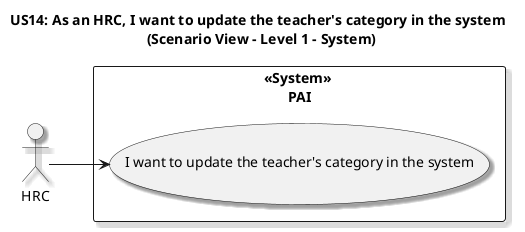@startuml

title US14: As an HRC, I want to update the teacher's category in the system \n (Scenario View - Level 1 - System)

skinparam defaultTextAlignment center
skinparam shadowing true

left to right direction
skinparam packageStyle rectangle

actor "HRC" as admin

rectangle "<<System>> \n PAI " {
    usecase "I want to update the teacher's category in the system" as UC01
}

admin --> UC01

@enduml